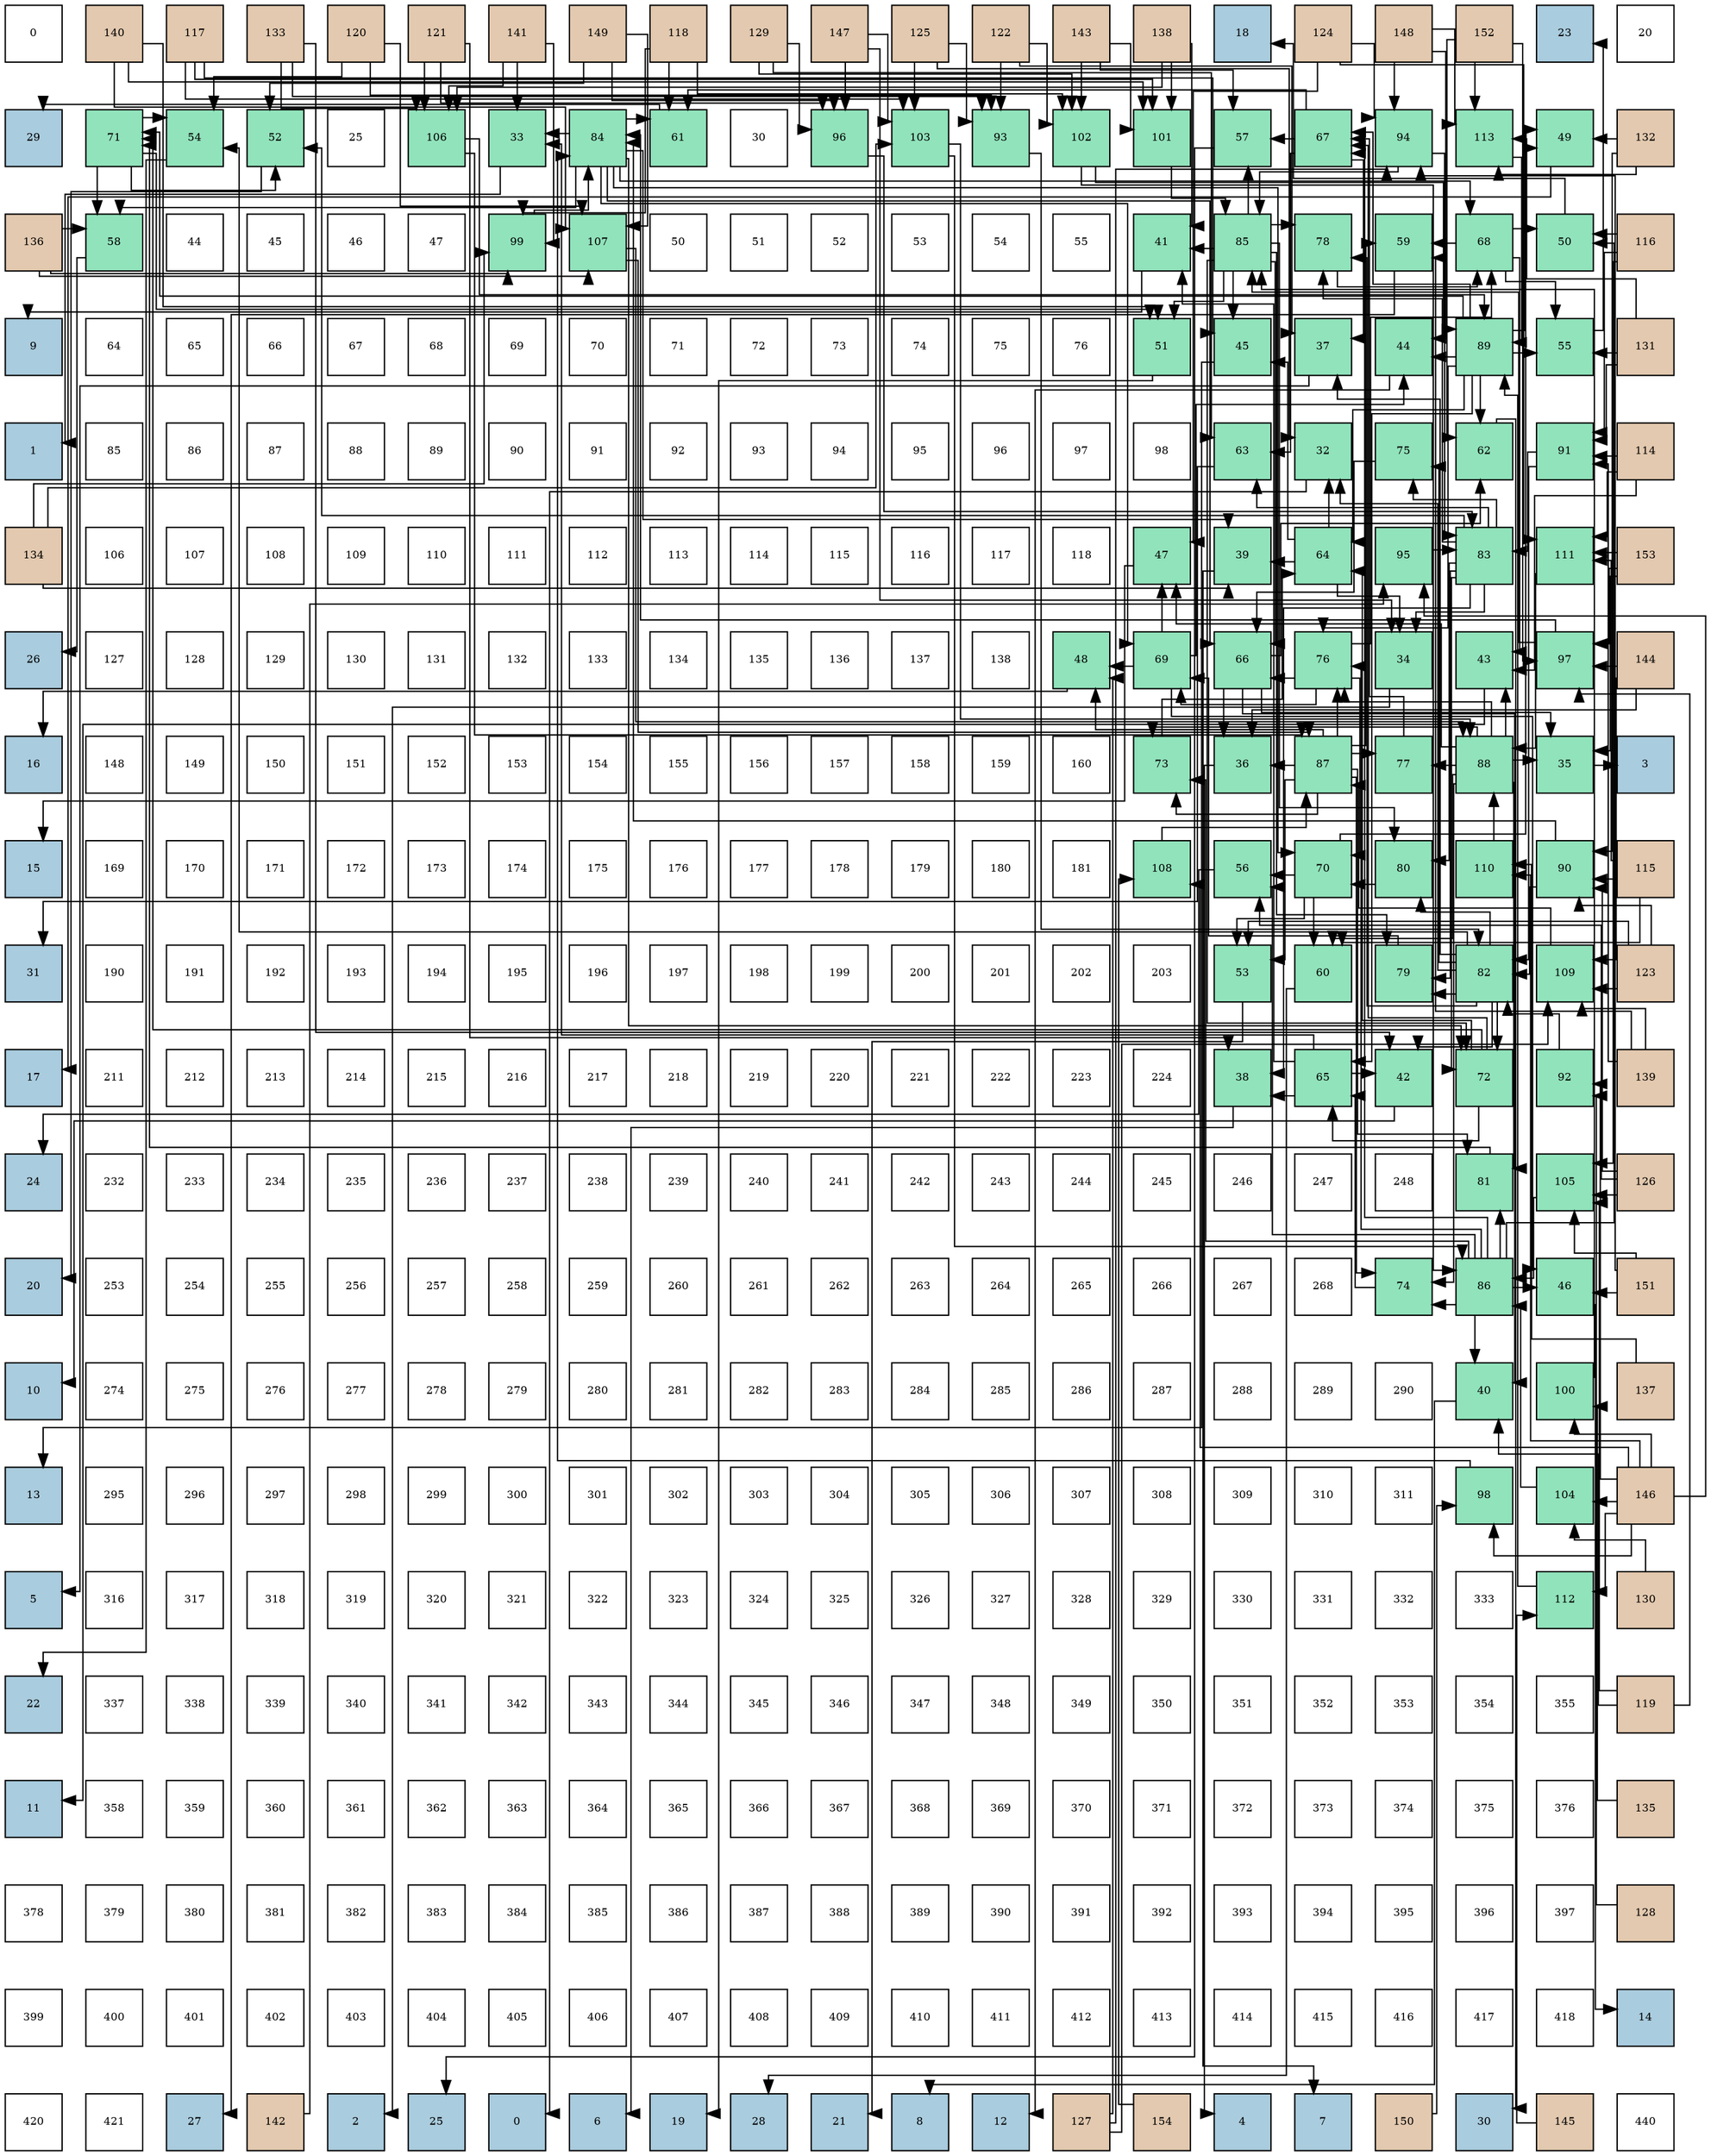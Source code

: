 digraph layout{
 rankdir=TB;
 splines=ortho;
 node [style=filled shape=square fixedsize=true width=0.6];
0[label="0", fontsize=8, fillcolor="#ffffff"];
1[label="140", fontsize=8, fillcolor="#e3c9af"];
2[label="117", fontsize=8, fillcolor="#e3c9af"];
3[label="133", fontsize=8, fillcolor="#e3c9af"];
4[label="120", fontsize=8, fillcolor="#e3c9af"];
5[label="121", fontsize=8, fillcolor="#e3c9af"];
6[label="141", fontsize=8, fillcolor="#e3c9af"];
7[label="149", fontsize=8, fillcolor="#e3c9af"];
8[label="118", fontsize=8, fillcolor="#e3c9af"];
9[label="129", fontsize=8, fillcolor="#e3c9af"];
10[label="147", fontsize=8, fillcolor="#e3c9af"];
11[label="125", fontsize=8, fillcolor="#e3c9af"];
12[label="122", fontsize=8, fillcolor="#e3c9af"];
13[label="143", fontsize=8, fillcolor="#e3c9af"];
14[label="138", fontsize=8, fillcolor="#e3c9af"];
15[label="18", fontsize=8, fillcolor="#a9ccde"];
16[label="124", fontsize=8, fillcolor="#e3c9af"];
17[label="148", fontsize=8, fillcolor="#e3c9af"];
18[label="152", fontsize=8, fillcolor="#e3c9af"];
19[label="23", fontsize=8, fillcolor="#a9ccde"];
20[label="20", fontsize=8, fillcolor="#ffffff"];
21[label="29", fontsize=8, fillcolor="#a9ccde"];
22[label="71", fontsize=8, fillcolor="#91e3bb"];
23[label="54", fontsize=8, fillcolor="#91e3bb"];
24[label="52", fontsize=8, fillcolor="#91e3bb"];
25[label="25", fontsize=8, fillcolor="#ffffff"];
26[label="106", fontsize=8, fillcolor="#91e3bb"];
27[label="33", fontsize=8, fillcolor="#91e3bb"];
28[label="84", fontsize=8, fillcolor="#91e3bb"];
29[label="61", fontsize=8, fillcolor="#91e3bb"];
30[label="30", fontsize=8, fillcolor="#ffffff"];
31[label="96", fontsize=8, fillcolor="#91e3bb"];
32[label="103", fontsize=8, fillcolor="#91e3bb"];
33[label="93", fontsize=8, fillcolor="#91e3bb"];
34[label="102", fontsize=8, fillcolor="#91e3bb"];
35[label="101", fontsize=8, fillcolor="#91e3bb"];
36[label="57", fontsize=8, fillcolor="#91e3bb"];
37[label="67", fontsize=8, fillcolor="#91e3bb"];
38[label="94", fontsize=8, fillcolor="#91e3bb"];
39[label="113", fontsize=8, fillcolor="#91e3bb"];
40[label="49", fontsize=8, fillcolor="#91e3bb"];
41[label="132", fontsize=8, fillcolor="#e3c9af"];
42[label="136", fontsize=8, fillcolor="#e3c9af"];
43[label="58", fontsize=8, fillcolor="#91e3bb"];
44[label="44", fontsize=8, fillcolor="#ffffff"];
45[label="45", fontsize=8, fillcolor="#ffffff"];
46[label="46", fontsize=8, fillcolor="#ffffff"];
47[label="47", fontsize=8, fillcolor="#ffffff"];
48[label="99", fontsize=8, fillcolor="#91e3bb"];
49[label="107", fontsize=8, fillcolor="#91e3bb"];
50[label="50", fontsize=8, fillcolor="#ffffff"];
51[label="51", fontsize=8, fillcolor="#ffffff"];
52[label="52", fontsize=8, fillcolor="#ffffff"];
53[label="53", fontsize=8, fillcolor="#ffffff"];
54[label="54", fontsize=8, fillcolor="#ffffff"];
55[label="55", fontsize=8, fillcolor="#ffffff"];
56[label="41", fontsize=8, fillcolor="#91e3bb"];
57[label="85", fontsize=8, fillcolor="#91e3bb"];
58[label="78", fontsize=8, fillcolor="#91e3bb"];
59[label="59", fontsize=8, fillcolor="#91e3bb"];
60[label="68", fontsize=8, fillcolor="#91e3bb"];
61[label="50", fontsize=8, fillcolor="#91e3bb"];
62[label="116", fontsize=8, fillcolor="#e3c9af"];
63[label="9", fontsize=8, fillcolor="#a9ccde"];
64[label="64", fontsize=8, fillcolor="#ffffff"];
65[label="65", fontsize=8, fillcolor="#ffffff"];
66[label="66", fontsize=8, fillcolor="#ffffff"];
67[label="67", fontsize=8, fillcolor="#ffffff"];
68[label="68", fontsize=8, fillcolor="#ffffff"];
69[label="69", fontsize=8, fillcolor="#ffffff"];
70[label="70", fontsize=8, fillcolor="#ffffff"];
71[label="71", fontsize=8, fillcolor="#ffffff"];
72[label="72", fontsize=8, fillcolor="#ffffff"];
73[label="73", fontsize=8, fillcolor="#ffffff"];
74[label="74", fontsize=8, fillcolor="#ffffff"];
75[label="75", fontsize=8, fillcolor="#ffffff"];
76[label="76", fontsize=8, fillcolor="#ffffff"];
77[label="51", fontsize=8, fillcolor="#91e3bb"];
78[label="45", fontsize=8, fillcolor="#91e3bb"];
79[label="37", fontsize=8, fillcolor="#91e3bb"];
80[label="44", fontsize=8, fillcolor="#91e3bb"];
81[label="89", fontsize=8, fillcolor="#91e3bb"];
82[label="55", fontsize=8, fillcolor="#91e3bb"];
83[label="131", fontsize=8, fillcolor="#e3c9af"];
84[label="1", fontsize=8, fillcolor="#a9ccde"];
85[label="85", fontsize=8, fillcolor="#ffffff"];
86[label="86", fontsize=8, fillcolor="#ffffff"];
87[label="87", fontsize=8, fillcolor="#ffffff"];
88[label="88", fontsize=8, fillcolor="#ffffff"];
89[label="89", fontsize=8, fillcolor="#ffffff"];
90[label="90", fontsize=8, fillcolor="#ffffff"];
91[label="91", fontsize=8, fillcolor="#ffffff"];
92[label="92", fontsize=8, fillcolor="#ffffff"];
93[label="93", fontsize=8, fillcolor="#ffffff"];
94[label="94", fontsize=8, fillcolor="#ffffff"];
95[label="95", fontsize=8, fillcolor="#ffffff"];
96[label="96", fontsize=8, fillcolor="#ffffff"];
97[label="97", fontsize=8, fillcolor="#ffffff"];
98[label="98", fontsize=8, fillcolor="#ffffff"];
99[label="63", fontsize=8, fillcolor="#91e3bb"];
100[label="32", fontsize=8, fillcolor="#91e3bb"];
101[label="75", fontsize=8, fillcolor="#91e3bb"];
102[label="62", fontsize=8, fillcolor="#91e3bb"];
103[label="91", fontsize=8, fillcolor="#91e3bb"];
104[label="114", fontsize=8, fillcolor="#e3c9af"];
105[label="134", fontsize=8, fillcolor="#e3c9af"];
106[label="106", fontsize=8, fillcolor="#ffffff"];
107[label="107", fontsize=8, fillcolor="#ffffff"];
108[label="108", fontsize=8, fillcolor="#ffffff"];
109[label="109", fontsize=8, fillcolor="#ffffff"];
110[label="110", fontsize=8, fillcolor="#ffffff"];
111[label="111", fontsize=8, fillcolor="#ffffff"];
112[label="112", fontsize=8, fillcolor="#ffffff"];
113[label="113", fontsize=8, fillcolor="#ffffff"];
114[label="114", fontsize=8, fillcolor="#ffffff"];
115[label="115", fontsize=8, fillcolor="#ffffff"];
116[label="116", fontsize=8, fillcolor="#ffffff"];
117[label="117", fontsize=8, fillcolor="#ffffff"];
118[label="118", fontsize=8, fillcolor="#ffffff"];
119[label="47", fontsize=8, fillcolor="#91e3bb"];
120[label="39", fontsize=8, fillcolor="#91e3bb"];
121[label="64", fontsize=8, fillcolor="#91e3bb"];
122[label="95", fontsize=8, fillcolor="#91e3bb"];
123[label="83", fontsize=8, fillcolor="#91e3bb"];
124[label="111", fontsize=8, fillcolor="#91e3bb"];
125[label="153", fontsize=8, fillcolor="#e3c9af"];
126[label="26", fontsize=8, fillcolor="#a9ccde"];
127[label="127", fontsize=8, fillcolor="#ffffff"];
128[label="128", fontsize=8, fillcolor="#ffffff"];
129[label="129", fontsize=8, fillcolor="#ffffff"];
130[label="130", fontsize=8, fillcolor="#ffffff"];
131[label="131", fontsize=8, fillcolor="#ffffff"];
132[label="132", fontsize=8, fillcolor="#ffffff"];
133[label="133", fontsize=8, fillcolor="#ffffff"];
134[label="134", fontsize=8, fillcolor="#ffffff"];
135[label="135", fontsize=8, fillcolor="#ffffff"];
136[label="136", fontsize=8, fillcolor="#ffffff"];
137[label="137", fontsize=8, fillcolor="#ffffff"];
138[label="138", fontsize=8, fillcolor="#ffffff"];
139[label="48", fontsize=8, fillcolor="#91e3bb"];
140[label="69", fontsize=8, fillcolor="#91e3bb"];
141[label="66", fontsize=8, fillcolor="#91e3bb"];
142[label="76", fontsize=8, fillcolor="#91e3bb"];
143[label="34", fontsize=8, fillcolor="#91e3bb"];
144[label="43", fontsize=8, fillcolor="#91e3bb"];
145[label="97", fontsize=8, fillcolor="#91e3bb"];
146[label="144", fontsize=8, fillcolor="#e3c9af"];
147[label="16", fontsize=8, fillcolor="#a9ccde"];
148[label="148", fontsize=8, fillcolor="#ffffff"];
149[label="149", fontsize=8, fillcolor="#ffffff"];
150[label="150", fontsize=8, fillcolor="#ffffff"];
151[label="151", fontsize=8, fillcolor="#ffffff"];
152[label="152", fontsize=8, fillcolor="#ffffff"];
153[label="153", fontsize=8, fillcolor="#ffffff"];
154[label="154", fontsize=8, fillcolor="#ffffff"];
155[label="155", fontsize=8, fillcolor="#ffffff"];
156[label="156", fontsize=8, fillcolor="#ffffff"];
157[label="157", fontsize=8, fillcolor="#ffffff"];
158[label="158", fontsize=8, fillcolor="#ffffff"];
159[label="159", fontsize=8, fillcolor="#ffffff"];
160[label="160", fontsize=8, fillcolor="#ffffff"];
161[label="73", fontsize=8, fillcolor="#91e3bb"];
162[label="36", fontsize=8, fillcolor="#91e3bb"];
163[label="87", fontsize=8, fillcolor="#91e3bb"];
164[label="77", fontsize=8, fillcolor="#91e3bb"];
165[label="88", fontsize=8, fillcolor="#91e3bb"];
166[label="35", fontsize=8, fillcolor="#91e3bb"];
167[label="3", fontsize=8, fillcolor="#a9ccde"];
168[label="15", fontsize=8, fillcolor="#a9ccde"];
169[label="169", fontsize=8, fillcolor="#ffffff"];
170[label="170", fontsize=8, fillcolor="#ffffff"];
171[label="171", fontsize=8, fillcolor="#ffffff"];
172[label="172", fontsize=8, fillcolor="#ffffff"];
173[label="173", fontsize=8, fillcolor="#ffffff"];
174[label="174", fontsize=8, fillcolor="#ffffff"];
175[label="175", fontsize=8, fillcolor="#ffffff"];
176[label="176", fontsize=8, fillcolor="#ffffff"];
177[label="177", fontsize=8, fillcolor="#ffffff"];
178[label="178", fontsize=8, fillcolor="#ffffff"];
179[label="179", fontsize=8, fillcolor="#ffffff"];
180[label="180", fontsize=8, fillcolor="#ffffff"];
181[label="181", fontsize=8, fillcolor="#ffffff"];
182[label="108", fontsize=8, fillcolor="#91e3bb"];
183[label="56", fontsize=8, fillcolor="#91e3bb"];
184[label="70", fontsize=8, fillcolor="#91e3bb"];
185[label="80", fontsize=8, fillcolor="#91e3bb"];
186[label="110", fontsize=8, fillcolor="#91e3bb"];
187[label="90", fontsize=8, fillcolor="#91e3bb"];
188[label="115", fontsize=8, fillcolor="#e3c9af"];
189[label="31", fontsize=8, fillcolor="#a9ccde"];
190[label="190", fontsize=8, fillcolor="#ffffff"];
191[label="191", fontsize=8, fillcolor="#ffffff"];
192[label="192", fontsize=8, fillcolor="#ffffff"];
193[label="193", fontsize=8, fillcolor="#ffffff"];
194[label="194", fontsize=8, fillcolor="#ffffff"];
195[label="195", fontsize=8, fillcolor="#ffffff"];
196[label="196", fontsize=8, fillcolor="#ffffff"];
197[label="197", fontsize=8, fillcolor="#ffffff"];
198[label="198", fontsize=8, fillcolor="#ffffff"];
199[label="199", fontsize=8, fillcolor="#ffffff"];
200[label="200", fontsize=8, fillcolor="#ffffff"];
201[label="201", fontsize=8, fillcolor="#ffffff"];
202[label="202", fontsize=8, fillcolor="#ffffff"];
203[label="203", fontsize=8, fillcolor="#ffffff"];
204[label="53", fontsize=8, fillcolor="#91e3bb"];
205[label="60", fontsize=8, fillcolor="#91e3bb"];
206[label="79", fontsize=8, fillcolor="#91e3bb"];
207[label="82", fontsize=8, fillcolor="#91e3bb"];
208[label="109", fontsize=8, fillcolor="#91e3bb"];
209[label="123", fontsize=8, fillcolor="#e3c9af"];
210[label="17", fontsize=8, fillcolor="#a9ccde"];
211[label="211", fontsize=8, fillcolor="#ffffff"];
212[label="212", fontsize=8, fillcolor="#ffffff"];
213[label="213", fontsize=8, fillcolor="#ffffff"];
214[label="214", fontsize=8, fillcolor="#ffffff"];
215[label="215", fontsize=8, fillcolor="#ffffff"];
216[label="216", fontsize=8, fillcolor="#ffffff"];
217[label="217", fontsize=8, fillcolor="#ffffff"];
218[label="218", fontsize=8, fillcolor="#ffffff"];
219[label="219", fontsize=8, fillcolor="#ffffff"];
220[label="220", fontsize=8, fillcolor="#ffffff"];
221[label="221", fontsize=8, fillcolor="#ffffff"];
222[label="222", fontsize=8, fillcolor="#ffffff"];
223[label="223", fontsize=8, fillcolor="#ffffff"];
224[label="224", fontsize=8, fillcolor="#ffffff"];
225[label="38", fontsize=8, fillcolor="#91e3bb"];
226[label="65", fontsize=8, fillcolor="#91e3bb"];
227[label="42", fontsize=8, fillcolor="#91e3bb"];
228[label="72", fontsize=8, fillcolor="#91e3bb"];
229[label="92", fontsize=8, fillcolor="#91e3bb"];
230[label="139", fontsize=8, fillcolor="#e3c9af"];
231[label="24", fontsize=8, fillcolor="#a9ccde"];
232[label="232", fontsize=8, fillcolor="#ffffff"];
233[label="233", fontsize=8, fillcolor="#ffffff"];
234[label="234", fontsize=8, fillcolor="#ffffff"];
235[label="235", fontsize=8, fillcolor="#ffffff"];
236[label="236", fontsize=8, fillcolor="#ffffff"];
237[label="237", fontsize=8, fillcolor="#ffffff"];
238[label="238", fontsize=8, fillcolor="#ffffff"];
239[label="239", fontsize=8, fillcolor="#ffffff"];
240[label="240", fontsize=8, fillcolor="#ffffff"];
241[label="241", fontsize=8, fillcolor="#ffffff"];
242[label="242", fontsize=8, fillcolor="#ffffff"];
243[label="243", fontsize=8, fillcolor="#ffffff"];
244[label="244", fontsize=8, fillcolor="#ffffff"];
245[label="245", fontsize=8, fillcolor="#ffffff"];
246[label="246", fontsize=8, fillcolor="#ffffff"];
247[label="247", fontsize=8, fillcolor="#ffffff"];
248[label="248", fontsize=8, fillcolor="#ffffff"];
249[label="81", fontsize=8, fillcolor="#91e3bb"];
250[label="105", fontsize=8, fillcolor="#91e3bb"];
251[label="126", fontsize=8, fillcolor="#e3c9af"];
252[label="20", fontsize=8, fillcolor="#a9ccde"];
253[label="253", fontsize=8, fillcolor="#ffffff"];
254[label="254", fontsize=8, fillcolor="#ffffff"];
255[label="255", fontsize=8, fillcolor="#ffffff"];
256[label="256", fontsize=8, fillcolor="#ffffff"];
257[label="257", fontsize=8, fillcolor="#ffffff"];
258[label="258", fontsize=8, fillcolor="#ffffff"];
259[label="259", fontsize=8, fillcolor="#ffffff"];
260[label="260", fontsize=8, fillcolor="#ffffff"];
261[label="261", fontsize=8, fillcolor="#ffffff"];
262[label="262", fontsize=8, fillcolor="#ffffff"];
263[label="263", fontsize=8, fillcolor="#ffffff"];
264[label="264", fontsize=8, fillcolor="#ffffff"];
265[label="265", fontsize=8, fillcolor="#ffffff"];
266[label="266", fontsize=8, fillcolor="#ffffff"];
267[label="267", fontsize=8, fillcolor="#ffffff"];
268[label="268", fontsize=8, fillcolor="#ffffff"];
269[label="74", fontsize=8, fillcolor="#91e3bb"];
270[label="86", fontsize=8, fillcolor="#91e3bb"];
271[label="46", fontsize=8, fillcolor="#91e3bb"];
272[label="151", fontsize=8, fillcolor="#e3c9af"];
273[label="10", fontsize=8, fillcolor="#a9ccde"];
274[label="274", fontsize=8, fillcolor="#ffffff"];
275[label="275", fontsize=8, fillcolor="#ffffff"];
276[label="276", fontsize=8, fillcolor="#ffffff"];
277[label="277", fontsize=8, fillcolor="#ffffff"];
278[label="278", fontsize=8, fillcolor="#ffffff"];
279[label="279", fontsize=8, fillcolor="#ffffff"];
280[label="280", fontsize=8, fillcolor="#ffffff"];
281[label="281", fontsize=8, fillcolor="#ffffff"];
282[label="282", fontsize=8, fillcolor="#ffffff"];
283[label="283", fontsize=8, fillcolor="#ffffff"];
284[label="284", fontsize=8, fillcolor="#ffffff"];
285[label="285", fontsize=8, fillcolor="#ffffff"];
286[label="286", fontsize=8, fillcolor="#ffffff"];
287[label="287", fontsize=8, fillcolor="#ffffff"];
288[label="288", fontsize=8, fillcolor="#ffffff"];
289[label="289", fontsize=8, fillcolor="#ffffff"];
290[label="290", fontsize=8, fillcolor="#ffffff"];
291[label="40", fontsize=8, fillcolor="#91e3bb"];
292[label="100", fontsize=8, fillcolor="#91e3bb"];
293[label="137", fontsize=8, fillcolor="#e3c9af"];
294[label="13", fontsize=8, fillcolor="#a9ccde"];
295[label="295", fontsize=8, fillcolor="#ffffff"];
296[label="296", fontsize=8, fillcolor="#ffffff"];
297[label="297", fontsize=8, fillcolor="#ffffff"];
298[label="298", fontsize=8, fillcolor="#ffffff"];
299[label="299", fontsize=8, fillcolor="#ffffff"];
300[label="300", fontsize=8, fillcolor="#ffffff"];
301[label="301", fontsize=8, fillcolor="#ffffff"];
302[label="302", fontsize=8, fillcolor="#ffffff"];
303[label="303", fontsize=8, fillcolor="#ffffff"];
304[label="304", fontsize=8, fillcolor="#ffffff"];
305[label="305", fontsize=8, fillcolor="#ffffff"];
306[label="306", fontsize=8, fillcolor="#ffffff"];
307[label="307", fontsize=8, fillcolor="#ffffff"];
308[label="308", fontsize=8, fillcolor="#ffffff"];
309[label="309", fontsize=8, fillcolor="#ffffff"];
310[label="310", fontsize=8, fillcolor="#ffffff"];
311[label="311", fontsize=8, fillcolor="#ffffff"];
312[label="98", fontsize=8, fillcolor="#91e3bb"];
313[label="104", fontsize=8, fillcolor="#91e3bb"];
314[label="146", fontsize=8, fillcolor="#e3c9af"];
315[label="5", fontsize=8, fillcolor="#a9ccde"];
316[label="316", fontsize=8, fillcolor="#ffffff"];
317[label="317", fontsize=8, fillcolor="#ffffff"];
318[label="318", fontsize=8, fillcolor="#ffffff"];
319[label="319", fontsize=8, fillcolor="#ffffff"];
320[label="320", fontsize=8, fillcolor="#ffffff"];
321[label="321", fontsize=8, fillcolor="#ffffff"];
322[label="322", fontsize=8, fillcolor="#ffffff"];
323[label="323", fontsize=8, fillcolor="#ffffff"];
324[label="324", fontsize=8, fillcolor="#ffffff"];
325[label="325", fontsize=8, fillcolor="#ffffff"];
326[label="326", fontsize=8, fillcolor="#ffffff"];
327[label="327", fontsize=8, fillcolor="#ffffff"];
328[label="328", fontsize=8, fillcolor="#ffffff"];
329[label="329", fontsize=8, fillcolor="#ffffff"];
330[label="330", fontsize=8, fillcolor="#ffffff"];
331[label="331", fontsize=8, fillcolor="#ffffff"];
332[label="332", fontsize=8, fillcolor="#ffffff"];
333[label="333", fontsize=8, fillcolor="#ffffff"];
334[label="112", fontsize=8, fillcolor="#91e3bb"];
335[label="130", fontsize=8, fillcolor="#e3c9af"];
336[label="22", fontsize=8, fillcolor="#a9ccde"];
337[label="337", fontsize=8, fillcolor="#ffffff"];
338[label="338", fontsize=8, fillcolor="#ffffff"];
339[label="339", fontsize=8, fillcolor="#ffffff"];
340[label="340", fontsize=8, fillcolor="#ffffff"];
341[label="341", fontsize=8, fillcolor="#ffffff"];
342[label="342", fontsize=8, fillcolor="#ffffff"];
343[label="343", fontsize=8, fillcolor="#ffffff"];
344[label="344", fontsize=8, fillcolor="#ffffff"];
345[label="345", fontsize=8, fillcolor="#ffffff"];
346[label="346", fontsize=8, fillcolor="#ffffff"];
347[label="347", fontsize=8, fillcolor="#ffffff"];
348[label="348", fontsize=8, fillcolor="#ffffff"];
349[label="349", fontsize=8, fillcolor="#ffffff"];
350[label="350", fontsize=8, fillcolor="#ffffff"];
351[label="351", fontsize=8, fillcolor="#ffffff"];
352[label="352", fontsize=8, fillcolor="#ffffff"];
353[label="353", fontsize=8, fillcolor="#ffffff"];
354[label="354", fontsize=8, fillcolor="#ffffff"];
355[label="355", fontsize=8, fillcolor="#ffffff"];
356[label="119", fontsize=8, fillcolor="#e3c9af"];
357[label="11", fontsize=8, fillcolor="#a9ccde"];
358[label="358", fontsize=8, fillcolor="#ffffff"];
359[label="359", fontsize=8, fillcolor="#ffffff"];
360[label="360", fontsize=8, fillcolor="#ffffff"];
361[label="361", fontsize=8, fillcolor="#ffffff"];
362[label="362", fontsize=8, fillcolor="#ffffff"];
363[label="363", fontsize=8, fillcolor="#ffffff"];
364[label="364", fontsize=8, fillcolor="#ffffff"];
365[label="365", fontsize=8, fillcolor="#ffffff"];
366[label="366", fontsize=8, fillcolor="#ffffff"];
367[label="367", fontsize=8, fillcolor="#ffffff"];
368[label="368", fontsize=8, fillcolor="#ffffff"];
369[label="369", fontsize=8, fillcolor="#ffffff"];
370[label="370", fontsize=8, fillcolor="#ffffff"];
371[label="371", fontsize=8, fillcolor="#ffffff"];
372[label="372", fontsize=8, fillcolor="#ffffff"];
373[label="373", fontsize=8, fillcolor="#ffffff"];
374[label="374", fontsize=8, fillcolor="#ffffff"];
375[label="375", fontsize=8, fillcolor="#ffffff"];
376[label="376", fontsize=8, fillcolor="#ffffff"];
377[label="135", fontsize=8, fillcolor="#e3c9af"];
378[label="378", fontsize=8, fillcolor="#ffffff"];
379[label="379", fontsize=8, fillcolor="#ffffff"];
380[label="380", fontsize=8, fillcolor="#ffffff"];
381[label="381", fontsize=8, fillcolor="#ffffff"];
382[label="382", fontsize=8, fillcolor="#ffffff"];
383[label="383", fontsize=8, fillcolor="#ffffff"];
384[label="384", fontsize=8, fillcolor="#ffffff"];
385[label="385", fontsize=8, fillcolor="#ffffff"];
386[label="386", fontsize=8, fillcolor="#ffffff"];
387[label="387", fontsize=8, fillcolor="#ffffff"];
388[label="388", fontsize=8, fillcolor="#ffffff"];
389[label="389", fontsize=8, fillcolor="#ffffff"];
390[label="390", fontsize=8, fillcolor="#ffffff"];
391[label="391", fontsize=8, fillcolor="#ffffff"];
392[label="392", fontsize=8, fillcolor="#ffffff"];
393[label="393", fontsize=8, fillcolor="#ffffff"];
394[label="394", fontsize=8, fillcolor="#ffffff"];
395[label="395", fontsize=8, fillcolor="#ffffff"];
396[label="396", fontsize=8, fillcolor="#ffffff"];
397[label="397", fontsize=8, fillcolor="#ffffff"];
398[label="128", fontsize=8, fillcolor="#e3c9af"];
399[label="399", fontsize=8, fillcolor="#ffffff"];
400[label="400", fontsize=8, fillcolor="#ffffff"];
401[label="401", fontsize=8, fillcolor="#ffffff"];
402[label="402", fontsize=8, fillcolor="#ffffff"];
403[label="403", fontsize=8, fillcolor="#ffffff"];
404[label="404", fontsize=8, fillcolor="#ffffff"];
405[label="405", fontsize=8, fillcolor="#ffffff"];
406[label="406", fontsize=8, fillcolor="#ffffff"];
407[label="407", fontsize=8, fillcolor="#ffffff"];
408[label="408", fontsize=8, fillcolor="#ffffff"];
409[label="409", fontsize=8, fillcolor="#ffffff"];
410[label="410", fontsize=8, fillcolor="#ffffff"];
411[label="411", fontsize=8, fillcolor="#ffffff"];
412[label="412", fontsize=8, fillcolor="#ffffff"];
413[label="413", fontsize=8, fillcolor="#ffffff"];
414[label="414", fontsize=8, fillcolor="#ffffff"];
415[label="415", fontsize=8, fillcolor="#ffffff"];
416[label="416", fontsize=8, fillcolor="#ffffff"];
417[label="417", fontsize=8, fillcolor="#ffffff"];
418[label="418", fontsize=8, fillcolor="#ffffff"];
419[label="14", fontsize=8, fillcolor="#a9ccde"];
420[label="420", fontsize=8, fillcolor="#ffffff"];
421[label="421", fontsize=8, fillcolor="#ffffff"];
422[label="27", fontsize=8, fillcolor="#a9ccde"];
423[label="142", fontsize=8, fillcolor="#e3c9af"];
424[label="2", fontsize=8, fillcolor="#a9ccde"];
425[label="25", fontsize=8, fillcolor="#a9ccde"];
426[label="0", fontsize=8, fillcolor="#a9ccde"];
427[label="6", fontsize=8, fillcolor="#a9ccde"];
428[label="19", fontsize=8, fillcolor="#a9ccde"];
429[label="28", fontsize=8, fillcolor="#a9ccde"];
430[label="21", fontsize=8, fillcolor="#a9ccde"];
431[label="8", fontsize=8, fillcolor="#a9ccde"];
432[label="12", fontsize=8, fillcolor="#a9ccde"];
433[label="127", fontsize=8, fillcolor="#e3c9af"];
434[label="154", fontsize=8, fillcolor="#e3c9af"];
435[label="4", fontsize=8, fillcolor="#a9ccde"];
436[label="7", fontsize=8, fillcolor="#a9ccde"];
437[label="150", fontsize=8, fillcolor="#e3c9af"];
438[label="30", fontsize=8, fillcolor="#a9ccde"];
439[label="145", fontsize=8, fillcolor="#e3c9af"];
440[label="440", fontsize=8, fillcolor="#ffffff"];
edge [constraint=false, style=vis];100 -> 426;
27 -> 84;
143 -> 424;
166 -> 167;
162 -> 435;
79 -> 315;
225 -> 427;
120 -> 436;
291 -> 431;
56 -> 63;
227 -> 273;
144 -> 357;
80 -> 432;
78 -> 294;
271 -> 419;
119 -> 168;
139 -> 147;
40 -> 210;
61 -> 15;
77 -> 428;
24 -> 252;
204 -> 430;
23 -> 336;
82 -> 19;
183 -> 231;
36 -> 425;
43 -> 126;
59 -> 422;
205 -> 429;
29 -> 21;
102 -> 438;
99 -> 189;
121 -> 100;
121 -> 143;
121 -> 120;
121 -> 78;
226 -> 27;
226 -> 225;
226 -> 56;
226 -> 227;
141 -> 166;
141 -> 162;
141 -> 291;
141 -> 102;
37 -> 79;
37 -> 36;
37 -> 29;
37 -> 99;
60 -> 144;
60 -> 61;
60 -> 82;
60 -> 59;
140 -> 80;
140 -> 271;
140 -> 119;
140 -> 139;
184 -> 40;
184 -> 204;
184 -> 183;
184 -> 205;
22 -> 77;
22 -> 24;
22 -> 23;
22 -> 43;
228 -> 121;
228 -> 226;
228 -> 37;
228 -> 22;
161 -> 121;
269 -> 226;
101 -> 141;
142 -> 141;
142 -> 60;
142 -> 140;
142 -> 184;
164 -> 37;
58 -> 60;
206 -> 140;
185 -> 184;
249 -> 22;
207 -> 100;
207 -> 79;
207 -> 227;
207 -> 23;
207 -> 228;
207 -> 101;
207 -> 58;
207 -> 206;
207 -> 185;
123 -> 143;
123 -> 225;
123 -> 24;
123 -> 99;
123 -> 228;
123 -> 101;
123 -> 58;
123 -> 206;
123 -> 185;
28 -> 27;
28 -> 120;
28 -> 43;
28 -> 29;
28 -> 141;
28 -> 60;
28 -> 140;
28 -> 184;
28 -> 228;
57 -> 56;
57 -> 78;
57 -> 77;
57 -> 36;
57 -> 141;
57 -> 228;
57 -> 58;
57 -> 206;
57 -> 185;
270 -> 291;
270 -> 271;
270 -> 61;
270 -> 183;
270 -> 37;
270 -> 161;
270 -> 269;
270 -> 142;
270 -> 249;
163 -> 162;
163 -> 139;
163 -> 204;
163 -> 59;
163 -> 161;
163 -> 269;
163 -> 142;
163 -> 164;
163 -> 249;
165 -> 166;
165 -> 144;
165 -> 119;
165 -> 205;
165 -> 161;
165 -> 269;
165 -> 142;
165 -> 164;
165 -> 249;
81 -> 80;
81 -> 40;
81 -> 82;
81 -> 102;
81 -> 121;
81 -> 226;
81 -> 37;
81 -> 22;
81 -> 142;
187 -> 207;
187 -> 28;
103 -> 207;
103 -> 123;
229 -> 207;
33 -> 207;
38 -> 123;
38 -> 57;
122 -> 123;
31 -> 123;
145 -> 28;
145 -> 57;
312 -> 28;
48 -> 28;
292 -> 57;
35 -> 57;
34 -> 270;
34 -> 81;
32 -> 270;
32 -> 165;
313 -> 270;
250 -> 270;
26 -> 163;
26 -> 81;
49 -> 163;
49 -> 165;
182 -> 163;
208 -> 163;
186 -> 165;
124 -> 165;
334 -> 81;
39 -> 81;
104 -> 144;
104 -> 103;
104 -> 124;
188 -> 205;
188 -> 187;
188 -> 124;
62 -> 61;
62 -> 103;
62 -> 250;
2 -> 78;
2 -> 35;
2 -> 32;
8 -> 29;
8 -> 48;
8 -> 34;
356 -> 291;
356 -> 145;
356 -> 250;
4 -> 23;
4 -> 33;
4 -> 49;
5 -> 225;
5 -> 31;
5 -> 26;
12 -> 79;
12 -> 33;
12 -> 34;
209 -> 204;
209 -> 187;
209 -> 208;
16 -> 119;
16 -> 38;
16 -> 124;
11 -> 100;
11 -> 33;
11 -> 32;
251 -> 183;
251 -> 187;
251 -> 250;
433 -> 139;
433 -> 38;
433 -> 208;
398 -> 229;
9 -> 99;
9 -> 31;
9 -> 34;
335 -> 313;
83 -> 82;
83 -> 103;
83 -> 39;
41 -> 40;
41 -> 187;
41 -> 39;
3 -> 227;
3 -> 33;
3 -> 26;
105 -> 120;
105 -> 48;
105 -> 32;
377 -> 292;
42 -> 43;
42 -> 48;
42 -> 49;
293 -> 186;
14 -> 56;
14 -> 35;
14 -> 26;
230 -> 59;
230 -> 103;
230 -> 208;
1 -> 77;
1 -> 35;
1 -> 49;
6 -> 27;
6 -> 48;
6 -> 26;
423 -> 122;
13 -> 36;
13 -> 35;
13 -> 34;
146 -> 162;
146 -> 145;
146 -> 208;
439 -> 334;
314 -> 229;
314 -> 122;
314 -> 312;
314 -> 292;
314 -> 313;
314 -> 182;
314 -> 186;
314 -> 334;
10 -> 143;
10 -> 31;
10 -> 32;
17 -> 80;
17 -> 38;
17 -> 39;
7 -> 24;
7 -> 31;
7 -> 49;
437 -> 312;
272 -> 271;
272 -> 38;
272 -> 250;
18 -> 102;
18 -> 145;
18 -> 39;
125 -> 166;
125 -> 145;
125 -> 124;
434 -> 182;
edge [constraint=true, style=invis];
0 -> 21 -> 42 -> 63 -> 84 -> 105 -> 126 -> 147 -> 168 -> 189 -> 210 -> 231 -> 252 -> 273 -> 294 -> 315 -> 336 -> 357 -> 378 -> 399 -> 420;
1 -> 22 -> 43 -> 64 -> 85 -> 106 -> 127 -> 148 -> 169 -> 190 -> 211 -> 232 -> 253 -> 274 -> 295 -> 316 -> 337 -> 358 -> 379 -> 400 -> 421;
2 -> 23 -> 44 -> 65 -> 86 -> 107 -> 128 -> 149 -> 170 -> 191 -> 212 -> 233 -> 254 -> 275 -> 296 -> 317 -> 338 -> 359 -> 380 -> 401 -> 422;
3 -> 24 -> 45 -> 66 -> 87 -> 108 -> 129 -> 150 -> 171 -> 192 -> 213 -> 234 -> 255 -> 276 -> 297 -> 318 -> 339 -> 360 -> 381 -> 402 -> 423;
4 -> 25 -> 46 -> 67 -> 88 -> 109 -> 130 -> 151 -> 172 -> 193 -> 214 -> 235 -> 256 -> 277 -> 298 -> 319 -> 340 -> 361 -> 382 -> 403 -> 424;
5 -> 26 -> 47 -> 68 -> 89 -> 110 -> 131 -> 152 -> 173 -> 194 -> 215 -> 236 -> 257 -> 278 -> 299 -> 320 -> 341 -> 362 -> 383 -> 404 -> 425;
6 -> 27 -> 48 -> 69 -> 90 -> 111 -> 132 -> 153 -> 174 -> 195 -> 216 -> 237 -> 258 -> 279 -> 300 -> 321 -> 342 -> 363 -> 384 -> 405 -> 426;
7 -> 28 -> 49 -> 70 -> 91 -> 112 -> 133 -> 154 -> 175 -> 196 -> 217 -> 238 -> 259 -> 280 -> 301 -> 322 -> 343 -> 364 -> 385 -> 406 -> 427;
8 -> 29 -> 50 -> 71 -> 92 -> 113 -> 134 -> 155 -> 176 -> 197 -> 218 -> 239 -> 260 -> 281 -> 302 -> 323 -> 344 -> 365 -> 386 -> 407 -> 428;
9 -> 30 -> 51 -> 72 -> 93 -> 114 -> 135 -> 156 -> 177 -> 198 -> 219 -> 240 -> 261 -> 282 -> 303 -> 324 -> 345 -> 366 -> 387 -> 408 -> 429;
10 -> 31 -> 52 -> 73 -> 94 -> 115 -> 136 -> 157 -> 178 -> 199 -> 220 -> 241 -> 262 -> 283 -> 304 -> 325 -> 346 -> 367 -> 388 -> 409 -> 430;
11 -> 32 -> 53 -> 74 -> 95 -> 116 -> 137 -> 158 -> 179 -> 200 -> 221 -> 242 -> 263 -> 284 -> 305 -> 326 -> 347 -> 368 -> 389 -> 410 -> 431;
12 -> 33 -> 54 -> 75 -> 96 -> 117 -> 138 -> 159 -> 180 -> 201 -> 222 -> 243 -> 264 -> 285 -> 306 -> 327 -> 348 -> 369 -> 390 -> 411 -> 432;
13 -> 34 -> 55 -> 76 -> 97 -> 118 -> 139 -> 160 -> 181 -> 202 -> 223 -> 244 -> 265 -> 286 -> 307 -> 328 -> 349 -> 370 -> 391 -> 412 -> 433;
14 -> 35 -> 56 -> 77 -> 98 -> 119 -> 140 -> 161 -> 182 -> 203 -> 224 -> 245 -> 266 -> 287 -> 308 -> 329 -> 350 -> 371 -> 392 -> 413 -> 434;
15 -> 36 -> 57 -> 78 -> 99 -> 120 -> 141 -> 162 -> 183 -> 204 -> 225 -> 246 -> 267 -> 288 -> 309 -> 330 -> 351 -> 372 -> 393 -> 414 -> 435;
16 -> 37 -> 58 -> 79 -> 100 -> 121 -> 142 -> 163 -> 184 -> 205 -> 226 -> 247 -> 268 -> 289 -> 310 -> 331 -> 352 -> 373 -> 394 -> 415 -> 436;
17 -> 38 -> 59 -> 80 -> 101 -> 122 -> 143 -> 164 -> 185 -> 206 -> 227 -> 248 -> 269 -> 290 -> 311 -> 332 -> 353 -> 374 -> 395 -> 416 -> 437;
18 -> 39 -> 60 -> 81 -> 102 -> 123 -> 144 -> 165 -> 186 -> 207 -> 228 -> 249 -> 270 -> 291 -> 312 -> 333 -> 354 -> 375 -> 396 -> 417 -> 438;
19 -> 40 -> 61 -> 82 -> 103 -> 124 -> 145 -> 166 -> 187 -> 208 -> 229 -> 250 -> 271 -> 292 -> 313 -> 334 -> 355 -> 376 -> 397 -> 418 -> 439;
20 -> 41 -> 62 -> 83 -> 104 -> 125 -> 146 -> 167 -> 188 -> 209 -> 230 -> 251 -> 272 -> 293 -> 314 -> 335 -> 356 -> 377 -> 398 -> 419 -> 440;
rank = same {0 -> 1 -> 2 -> 3 -> 4 -> 5 -> 6 -> 7 -> 8 -> 9 -> 10 -> 11 -> 12 -> 13 -> 14 -> 15 -> 16 -> 17 -> 18 -> 19 -> 20};
rank = same {21 -> 22 -> 23 -> 24 -> 25 -> 26 -> 27 -> 28 -> 29 -> 30 -> 31 -> 32 -> 33 -> 34 -> 35 -> 36 -> 37 -> 38 -> 39 -> 40 -> 41};
rank = same {42 -> 43 -> 44 -> 45 -> 46 -> 47 -> 48 -> 49 -> 50 -> 51 -> 52 -> 53 -> 54 -> 55 -> 56 -> 57 -> 58 -> 59 -> 60 -> 61 -> 62};
rank = same {63 -> 64 -> 65 -> 66 -> 67 -> 68 -> 69 -> 70 -> 71 -> 72 -> 73 -> 74 -> 75 -> 76 -> 77 -> 78 -> 79 -> 80 -> 81 -> 82 -> 83};
rank = same {84 -> 85 -> 86 -> 87 -> 88 -> 89 -> 90 -> 91 -> 92 -> 93 -> 94 -> 95 -> 96 -> 97 -> 98 -> 99 -> 100 -> 101 -> 102 -> 103 -> 104};
rank = same {105 -> 106 -> 107 -> 108 -> 109 -> 110 -> 111 -> 112 -> 113 -> 114 -> 115 -> 116 -> 117 -> 118 -> 119 -> 120 -> 121 -> 122 -> 123 -> 124 -> 125};
rank = same {126 -> 127 -> 128 -> 129 -> 130 -> 131 -> 132 -> 133 -> 134 -> 135 -> 136 -> 137 -> 138 -> 139 -> 140 -> 141 -> 142 -> 143 -> 144 -> 145 -> 146};
rank = same {147 -> 148 -> 149 -> 150 -> 151 -> 152 -> 153 -> 154 -> 155 -> 156 -> 157 -> 158 -> 159 -> 160 -> 161 -> 162 -> 163 -> 164 -> 165 -> 166 -> 167};
rank = same {168 -> 169 -> 170 -> 171 -> 172 -> 173 -> 174 -> 175 -> 176 -> 177 -> 178 -> 179 -> 180 -> 181 -> 182 -> 183 -> 184 -> 185 -> 186 -> 187 -> 188};
rank = same {189 -> 190 -> 191 -> 192 -> 193 -> 194 -> 195 -> 196 -> 197 -> 198 -> 199 -> 200 -> 201 -> 202 -> 203 -> 204 -> 205 -> 206 -> 207 -> 208 -> 209};
rank = same {210 -> 211 -> 212 -> 213 -> 214 -> 215 -> 216 -> 217 -> 218 -> 219 -> 220 -> 221 -> 222 -> 223 -> 224 -> 225 -> 226 -> 227 -> 228 -> 229 -> 230};
rank = same {231 -> 232 -> 233 -> 234 -> 235 -> 236 -> 237 -> 238 -> 239 -> 240 -> 241 -> 242 -> 243 -> 244 -> 245 -> 246 -> 247 -> 248 -> 249 -> 250 -> 251};
rank = same {252 -> 253 -> 254 -> 255 -> 256 -> 257 -> 258 -> 259 -> 260 -> 261 -> 262 -> 263 -> 264 -> 265 -> 266 -> 267 -> 268 -> 269 -> 270 -> 271 -> 272};
rank = same {273 -> 274 -> 275 -> 276 -> 277 -> 278 -> 279 -> 280 -> 281 -> 282 -> 283 -> 284 -> 285 -> 286 -> 287 -> 288 -> 289 -> 290 -> 291 -> 292 -> 293};
rank = same {294 -> 295 -> 296 -> 297 -> 298 -> 299 -> 300 -> 301 -> 302 -> 303 -> 304 -> 305 -> 306 -> 307 -> 308 -> 309 -> 310 -> 311 -> 312 -> 313 -> 314};
rank = same {315 -> 316 -> 317 -> 318 -> 319 -> 320 -> 321 -> 322 -> 323 -> 324 -> 325 -> 326 -> 327 -> 328 -> 329 -> 330 -> 331 -> 332 -> 333 -> 334 -> 335};
rank = same {336 -> 337 -> 338 -> 339 -> 340 -> 341 -> 342 -> 343 -> 344 -> 345 -> 346 -> 347 -> 348 -> 349 -> 350 -> 351 -> 352 -> 353 -> 354 -> 355 -> 356};
rank = same {357 -> 358 -> 359 -> 360 -> 361 -> 362 -> 363 -> 364 -> 365 -> 366 -> 367 -> 368 -> 369 -> 370 -> 371 -> 372 -> 373 -> 374 -> 375 -> 376 -> 377};
rank = same {378 -> 379 -> 380 -> 381 -> 382 -> 383 -> 384 -> 385 -> 386 -> 387 -> 388 -> 389 -> 390 -> 391 -> 392 -> 393 -> 394 -> 395 -> 396 -> 397 -> 398};
rank = same {399 -> 400 -> 401 -> 402 -> 403 -> 404 -> 405 -> 406 -> 407 -> 408 -> 409 -> 410 -> 411 -> 412 -> 413 -> 414 -> 415 -> 416 -> 417 -> 418 -> 419};
rank = same {420 -> 421 -> 422 -> 423 -> 424 -> 425 -> 426 -> 427 -> 428 -> 429 -> 430 -> 431 -> 432 -> 433 -> 434 -> 435 -> 436 -> 437 -> 438 -> 439 -> 440};
}